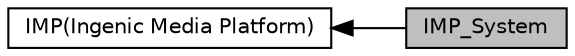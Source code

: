 digraph "IMP_System"
{
  edge [fontname="Helvetica",fontsize="10",labelfontname="Helvetica",labelfontsize="10"];
  node [fontname="Helvetica",fontsize="10",shape=box];
  rankdir=LR;
  Node1 [label="IMP_System",height=0.2,width=0.4,color="black", fillcolor="grey75", style="filled", fontcolor="black",tooltip="系统控制模块，包括IMP的基础功能以及模块间绑定的相关功能"];
  Node2 [label="IMP(Ingenic Media Platform)",height=0.2,width=0.4,color="black", fillcolor="white", style="filled",URL="$group__imp.html",tooltip=" "];
  Node2->Node1 [shape=plaintext, dir="back", style="solid"];
}
